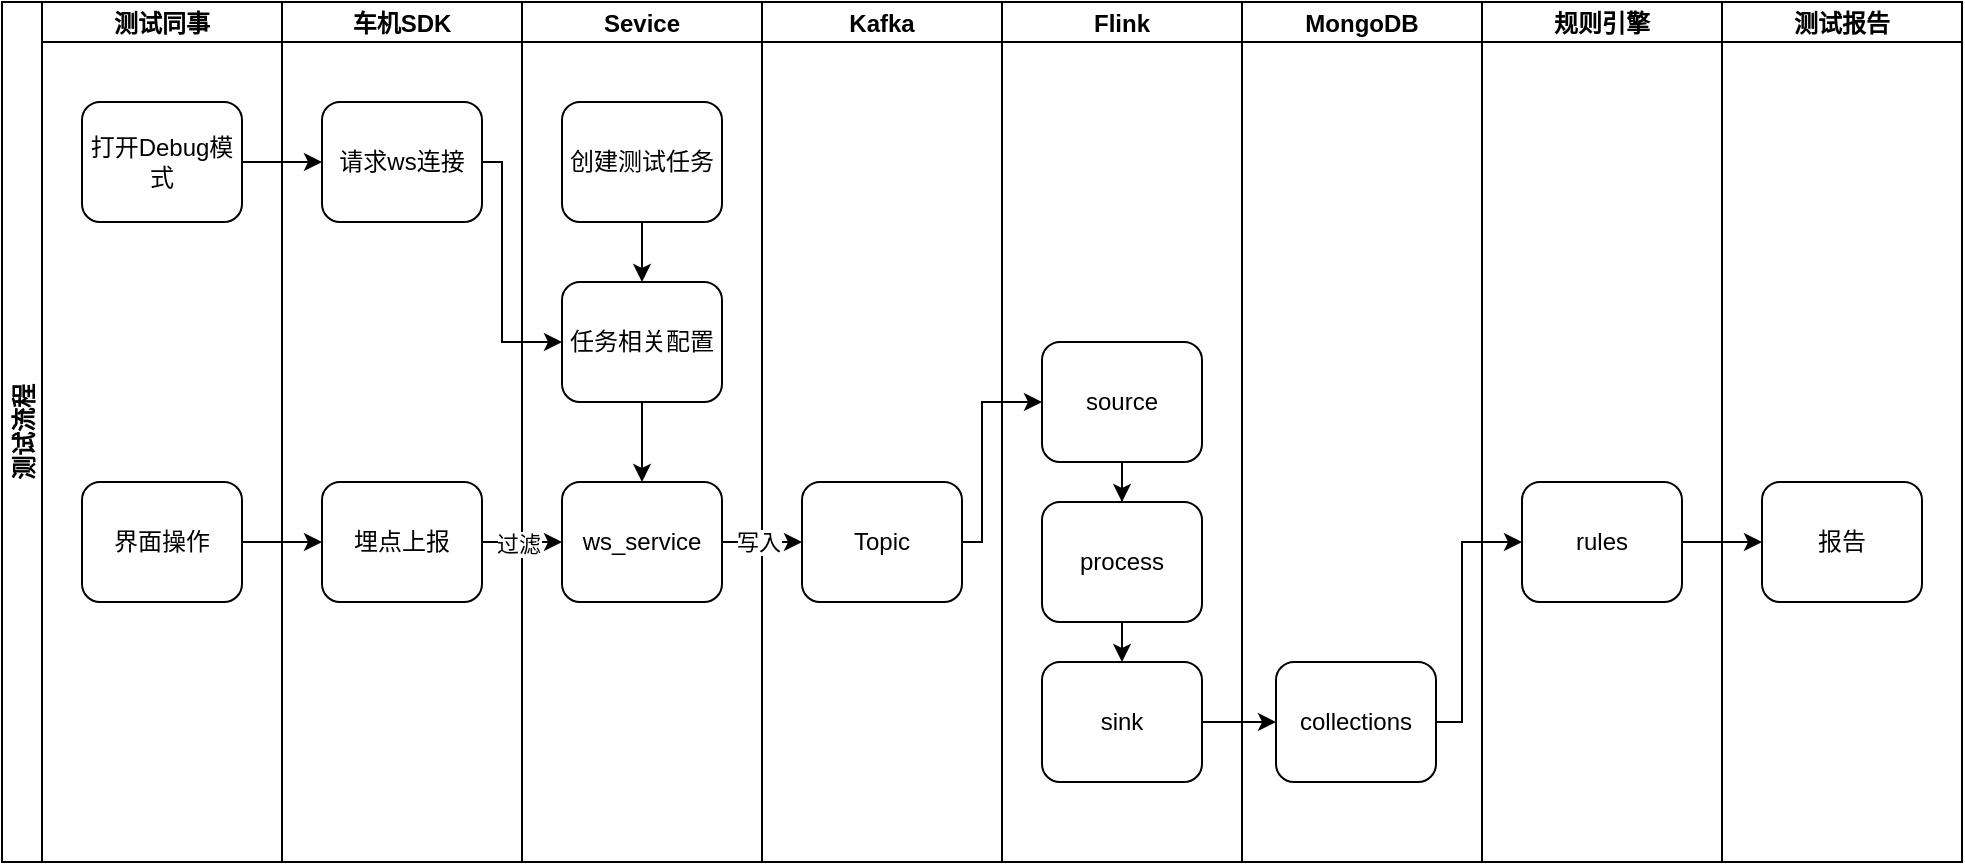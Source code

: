 <mxfile version="27.1.4">
  <diagram name="第 1 页" id="CyLMGChcZT9wSxDC3G5l">
    <mxGraphModel dx="2018" dy="1112" grid="1" gridSize="10" guides="1" tooltips="1" connect="1" arrows="1" fold="1" page="1" pageScale="1" pageWidth="827" pageHeight="1169" math="0" shadow="0">
      <root>
        <mxCell id="0" />
        <mxCell id="1" parent="0" />
        <mxCell id="rZhc3F4DvvHiBRwT9fbF-2" value="测试流程" style="swimlane;childLayout=stackLayout;resizeParent=1;resizeParentMax=0;startSize=20;horizontal=0;horizontalStack=1;" vertex="1" parent="1">
          <mxGeometry x="110" y="160" width="980" height="430" as="geometry" />
        </mxCell>
        <mxCell id="rZhc3F4DvvHiBRwT9fbF-3" value="测试同事" style="swimlane;startSize=20;" vertex="1" parent="rZhc3F4DvvHiBRwT9fbF-2">
          <mxGeometry x="20" width="120" height="430" as="geometry" />
        </mxCell>
        <mxCell id="rZhc3F4DvvHiBRwT9fbF-9" value="打开Debug模式" style="rounded=1;whiteSpace=wrap;html=1;" vertex="1" parent="rZhc3F4DvvHiBRwT9fbF-3">
          <mxGeometry x="20" y="50" width="80" height="60" as="geometry" />
        </mxCell>
        <mxCell id="rZhc3F4DvvHiBRwT9fbF-19" value="界面操作" style="rounded=1;whiteSpace=wrap;html=1;" vertex="1" parent="rZhc3F4DvvHiBRwT9fbF-3">
          <mxGeometry x="20" y="240" width="80" height="60" as="geometry" />
        </mxCell>
        <mxCell id="rZhc3F4DvvHiBRwT9fbF-4" value="车机SDK" style="swimlane;startSize=20;" vertex="1" parent="rZhc3F4DvvHiBRwT9fbF-2">
          <mxGeometry x="140" width="120" height="430" as="geometry" />
        </mxCell>
        <mxCell id="rZhc3F4DvvHiBRwT9fbF-10" value="请求ws连接" style="rounded=1;whiteSpace=wrap;html=1;" vertex="1" parent="rZhc3F4DvvHiBRwT9fbF-4">
          <mxGeometry x="20" y="50" width="80" height="60" as="geometry" />
        </mxCell>
        <mxCell id="rZhc3F4DvvHiBRwT9fbF-23" value="埋点上报" style="rounded=1;whiteSpace=wrap;html=1;" vertex="1" parent="rZhc3F4DvvHiBRwT9fbF-4">
          <mxGeometry x="20" y="240" width="80" height="60" as="geometry" />
        </mxCell>
        <mxCell id="rZhc3F4DvvHiBRwT9fbF-5" value="Sevice" style="swimlane;startSize=20;" vertex="1" parent="rZhc3F4DvvHiBRwT9fbF-2">
          <mxGeometry x="260" width="120" height="430" as="geometry" />
        </mxCell>
        <mxCell id="rZhc3F4DvvHiBRwT9fbF-16" style="edgeStyle=orthogonalEdgeStyle;rounded=0;orthogonalLoop=1;jettySize=auto;html=1;exitX=0.5;exitY=1;exitDx=0;exitDy=0;entryX=0.5;entryY=0;entryDx=0;entryDy=0;" edge="1" parent="rZhc3F4DvvHiBRwT9fbF-5" source="rZhc3F4DvvHiBRwT9fbF-14" target="rZhc3F4DvvHiBRwT9fbF-15">
          <mxGeometry relative="1" as="geometry" />
        </mxCell>
        <mxCell id="rZhc3F4DvvHiBRwT9fbF-14" value="创建测试任务" style="rounded=1;whiteSpace=wrap;html=1;" vertex="1" parent="rZhc3F4DvvHiBRwT9fbF-5">
          <mxGeometry x="20" y="50" width="80" height="60" as="geometry" />
        </mxCell>
        <mxCell id="rZhc3F4DvvHiBRwT9fbF-49" style="edgeStyle=orthogonalEdgeStyle;rounded=0;orthogonalLoop=1;jettySize=auto;html=1;exitX=0.5;exitY=1;exitDx=0;exitDy=0;" edge="1" parent="rZhc3F4DvvHiBRwT9fbF-5" source="rZhc3F4DvvHiBRwT9fbF-15" target="rZhc3F4DvvHiBRwT9fbF-25">
          <mxGeometry relative="1" as="geometry" />
        </mxCell>
        <mxCell id="rZhc3F4DvvHiBRwT9fbF-15" value="任务相关配置" style="rounded=1;whiteSpace=wrap;html=1;" vertex="1" parent="rZhc3F4DvvHiBRwT9fbF-5">
          <mxGeometry x="20" y="140" width="80" height="60" as="geometry" />
        </mxCell>
        <mxCell id="rZhc3F4DvvHiBRwT9fbF-25" value="ws_service" style="rounded=1;whiteSpace=wrap;html=1;" vertex="1" parent="rZhc3F4DvvHiBRwT9fbF-5">
          <mxGeometry x="20" y="240" width="80" height="60" as="geometry" />
        </mxCell>
        <mxCell id="rZhc3F4DvvHiBRwT9fbF-6" value="Kafka" style="swimlane;startSize=20;" vertex="1" parent="rZhc3F4DvvHiBRwT9fbF-2">
          <mxGeometry x="380" width="120" height="430" as="geometry" />
        </mxCell>
        <mxCell id="rZhc3F4DvvHiBRwT9fbF-27" value="Topic" style="rounded=1;whiteSpace=wrap;html=1;" vertex="1" parent="rZhc3F4DvvHiBRwT9fbF-6">
          <mxGeometry x="20" y="240" width="80" height="60" as="geometry" />
        </mxCell>
        <mxCell id="rZhc3F4DvvHiBRwT9fbF-7" value="Flink" style="swimlane;startSize=20;" vertex="1" parent="rZhc3F4DvvHiBRwT9fbF-2">
          <mxGeometry x="500" width="120" height="430" as="geometry" />
        </mxCell>
        <mxCell id="rZhc3F4DvvHiBRwT9fbF-30" value="sink" style="rounded=1;whiteSpace=wrap;html=1;" vertex="1" parent="rZhc3F4DvvHiBRwT9fbF-7">
          <mxGeometry x="20" y="330" width="80" height="60" as="geometry" />
        </mxCell>
        <mxCell id="rZhc3F4DvvHiBRwT9fbF-46" style="edgeStyle=orthogonalEdgeStyle;rounded=0;orthogonalLoop=1;jettySize=auto;html=1;exitX=0.5;exitY=1;exitDx=0;exitDy=0;" edge="1" parent="rZhc3F4DvvHiBRwT9fbF-7" source="rZhc3F4DvvHiBRwT9fbF-43" target="rZhc3F4DvvHiBRwT9fbF-44">
          <mxGeometry relative="1" as="geometry" />
        </mxCell>
        <mxCell id="rZhc3F4DvvHiBRwT9fbF-43" value="source" style="rounded=1;whiteSpace=wrap;html=1;" vertex="1" parent="rZhc3F4DvvHiBRwT9fbF-7">
          <mxGeometry x="20" y="170" width="80" height="60" as="geometry" />
        </mxCell>
        <mxCell id="rZhc3F4DvvHiBRwT9fbF-47" style="edgeStyle=orthogonalEdgeStyle;rounded=0;orthogonalLoop=1;jettySize=auto;html=1;exitX=0.5;exitY=1;exitDx=0;exitDy=0;entryX=0.5;entryY=0;entryDx=0;entryDy=0;" edge="1" parent="rZhc3F4DvvHiBRwT9fbF-7" source="rZhc3F4DvvHiBRwT9fbF-44" target="rZhc3F4DvvHiBRwT9fbF-30">
          <mxGeometry relative="1" as="geometry" />
        </mxCell>
        <mxCell id="rZhc3F4DvvHiBRwT9fbF-44" value="process" style="rounded=1;whiteSpace=wrap;html=1;" vertex="1" parent="rZhc3F4DvvHiBRwT9fbF-7">
          <mxGeometry x="20" y="250" width="80" height="60" as="geometry" />
        </mxCell>
        <mxCell id="rZhc3F4DvvHiBRwT9fbF-8" value="MongoDB" style="swimlane;startSize=20;" vertex="1" parent="rZhc3F4DvvHiBRwT9fbF-2">
          <mxGeometry x="620" width="120" height="430" as="geometry" />
        </mxCell>
        <mxCell id="rZhc3F4DvvHiBRwT9fbF-33" value="collections" style="rounded=1;whiteSpace=wrap;html=1;" vertex="1" parent="rZhc3F4DvvHiBRwT9fbF-8">
          <mxGeometry x="17" y="330" width="80" height="60" as="geometry" />
        </mxCell>
        <mxCell id="rZhc3F4DvvHiBRwT9fbF-36" value="规则引擎" style="swimlane;startSize=20;" vertex="1" parent="rZhc3F4DvvHiBRwT9fbF-2">
          <mxGeometry x="740" width="120" height="430" as="geometry" />
        </mxCell>
        <mxCell id="rZhc3F4DvvHiBRwT9fbF-37" value="rules" style="rounded=1;whiteSpace=wrap;html=1;" vertex="1" parent="rZhc3F4DvvHiBRwT9fbF-36">
          <mxGeometry x="20" y="240" width="80" height="60" as="geometry" />
        </mxCell>
        <mxCell id="rZhc3F4DvvHiBRwT9fbF-40" value="测试报告" style="swimlane;startSize=20;" vertex="1" parent="rZhc3F4DvvHiBRwT9fbF-2">
          <mxGeometry x="860" width="120" height="430" as="geometry" />
        </mxCell>
        <mxCell id="rZhc3F4DvvHiBRwT9fbF-41" value="报告" style="rounded=1;whiteSpace=wrap;html=1;" vertex="1" parent="rZhc3F4DvvHiBRwT9fbF-40">
          <mxGeometry x="20" y="240" width="80" height="60" as="geometry" />
        </mxCell>
        <mxCell id="rZhc3F4DvvHiBRwT9fbF-11" style="edgeStyle=orthogonalEdgeStyle;rounded=0;orthogonalLoop=1;jettySize=auto;html=1;exitX=1;exitY=0.5;exitDx=0;exitDy=0;entryX=0;entryY=0.5;entryDx=0;entryDy=0;" edge="1" parent="rZhc3F4DvvHiBRwT9fbF-2" source="rZhc3F4DvvHiBRwT9fbF-9" target="rZhc3F4DvvHiBRwT9fbF-10">
          <mxGeometry relative="1" as="geometry" />
        </mxCell>
        <mxCell id="rZhc3F4DvvHiBRwT9fbF-17" style="edgeStyle=orthogonalEdgeStyle;rounded=0;orthogonalLoop=1;jettySize=auto;html=1;exitX=1;exitY=0.5;exitDx=0;exitDy=0;entryX=0;entryY=0.5;entryDx=0;entryDy=0;" edge="1" parent="rZhc3F4DvvHiBRwT9fbF-2" source="rZhc3F4DvvHiBRwT9fbF-10" target="rZhc3F4DvvHiBRwT9fbF-15">
          <mxGeometry relative="1" as="geometry">
            <Array as="points">
              <mxPoint x="250" y="80" />
              <mxPoint x="250" y="170" />
            </Array>
          </mxGeometry>
        </mxCell>
        <mxCell id="rZhc3F4DvvHiBRwT9fbF-24" style="edgeStyle=orthogonalEdgeStyle;rounded=0;orthogonalLoop=1;jettySize=auto;html=1;exitX=1;exitY=0.5;exitDx=0;exitDy=0;entryX=0;entryY=0.5;entryDx=0;entryDy=0;" edge="1" parent="rZhc3F4DvvHiBRwT9fbF-2" source="rZhc3F4DvvHiBRwT9fbF-19" target="rZhc3F4DvvHiBRwT9fbF-23">
          <mxGeometry relative="1" as="geometry" />
        </mxCell>
        <mxCell id="rZhc3F4DvvHiBRwT9fbF-26" style="edgeStyle=orthogonalEdgeStyle;rounded=0;orthogonalLoop=1;jettySize=auto;html=1;exitX=1;exitY=0.5;exitDx=0;exitDy=0;entryX=0;entryY=0.5;entryDx=0;entryDy=0;" edge="1" parent="rZhc3F4DvvHiBRwT9fbF-2" source="rZhc3F4DvvHiBRwT9fbF-23" target="rZhc3F4DvvHiBRwT9fbF-25">
          <mxGeometry relative="1" as="geometry" />
        </mxCell>
        <mxCell id="rZhc3F4DvvHiBRwT9fbF-39" value="过滤" style="edgeLabel;html=1;align=center;verticalAlign=middle;resizable=0;points=[];" vertex="1" connectable="0" parent="rZhc3F4DvvHiBRwT9fbF-26">
          <mxGeometry x="-0.1" y="-1" relative="1" as="geometry">
            <mxPoint as="offset" />
          </mxGeometry>
        </mxCell>
        <mxCell id="rZhc3F4DvvHiBRwT9fbF-28" style="edgeStyle=orthogonalEdgeStyle;rounded=0;orthogonalLoop=1;jettySize=auto;html=1;exitX=1;exitY=0.5;exitDx=0;exitDy=0;entryX=0;entryY=0.5;entryDx=0;entryDy=0;" edge="1" parent="rZhc3F4DvvHiBRwT9fbF-2" source="rZhc3F4DvvHiBRwT9fbF-25" target="rZhc3F4DvvHiBRwT9fbF-27">
          <mxGeometry relative="1" as="geometry" />
        </mxCell>
        <mxCell id="rZhc3F4DvvHiBRwT9fbF-29" value="写入" style="edgeLabel;html=1;align=center;verticalAlign=middle;resizable=0;points=[];" vertex="1" connectable="0" parent="rZhc3F4DvvHiBRwT9fbF-28">
          <mxGeometry x="-0.1" relative="1" as="geometry">
            <mxPoint as="offset" />
          </mxGeometry>
        </mxCell>
        <mxCell id="rZhc3F4DvvHiBRwT9fbF-38" style="edgeStyle=orthogonalEdgeStyle;rounded=0;orthogonalLoop=1;jettySize=auto;html=1;exitX=1;exitY=0.5;exitDx=0;exitDy=0;entryX=0;entryY=0.5;entryDx=0;entryDy=0;" edge="1" parent="rZhc3F4DvvHiBRwT9fbF-2" source="rZhc3F4DvvHiBRwT9fbF-33" target="rZhc3F4DvvHiBRwT9fbF-37">
          <mxGeometry relative="1" as="geometry">
            <Array as="points">
              <mxPoint x="730" y="360" />
              <mxPoint x="730" y="270" />
            </Array>
          </mxGeometry>
        </mxCell>
        <mxCell id="rZhc3F4DvvHiBRwT9fbF-42" style="edgeStyle=orthogonalEdgeStyle;rounded=0;orthogonalLoop=1;jettySize=auto;html=1;exitX=1;exitY=0.5;exitDx=0;exitDy=0;entryX=0;entryY=0.5;entryDx=0;entryDy=0;" edge="1" parent="rZhc3F4DvvHiBRwT9fbF-2" source="rZhc3F4DvvHiBRwT9fbF-37" target="rZhc3F4DvvHiBRwT9fbF-41">
          <mxGeometry relative="1" as="geometry" />
        </mxCell>
        <mxCell id="rZhc3F4DvvHiBRwT9fbF-45" style="edgeStyle=orthogonalEdgeStyle;rounded=0;orthogonalLoop=1;jettySize=auto;html=1;exitX=1;exitY=0.5;exitDx=0;exitDy=0;entryX=0;entryY=0.5;entryDx=0;entryDy=0;" edge="1" parent="rZhc3F4DvvHiBRwT9fbF-2" source="rZhc3F4DvvHiBRwT9fbF-27" target="rZhc3F4DvvHiBRwT9fbF-43">
          <mxGeometry relative="1" as="geometry">
            <Array as="points">
              <mxPoint x="490" y="270" />
              <mxPoint x="490" y="200" />
            </Array>
          </mxGeometry>
        </mxCell>
        <mxCell id="rZhc3F4DvvHiBRwT9fbF-48" style="edgeStyle=orthogonalEdgeStyle;rounded=0;orthogonalLoop=1;jettySize=auto;html=1;exitX=1;exitY=0.5;exitDx=0;exitDy=0;entryX=0;entryY=0.5;entryDx=0;entryDy=0;" edge="1" parent="rZhc3F4DvvHiBRwT9fbF-2" source="rZhc3F4DvvHiBRwT9fbF-30" target="rZhc3F4DvvHiBRwT9fbF-33">
          <mxGeometry relative="1" as="geometry" />
        </mxCell>
      </root>
    </mxGraphModel>
  </diagram>
</mxfile>
